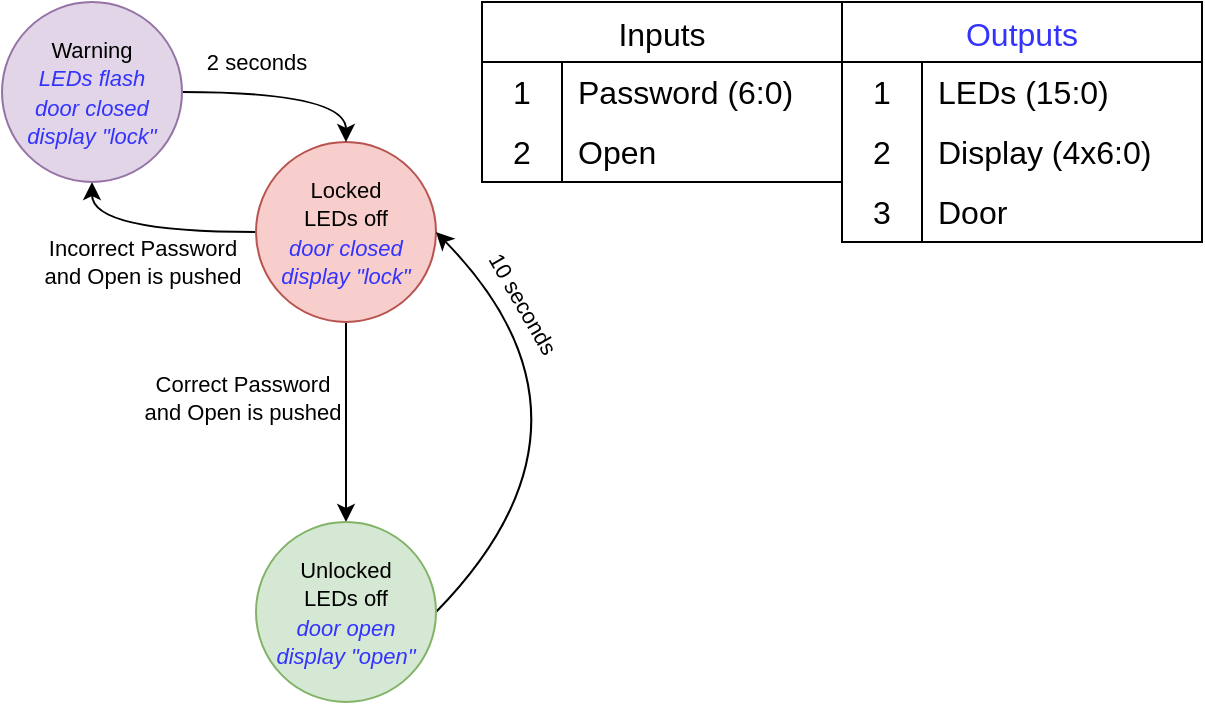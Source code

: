 <mxfile version="20.8.23" type="device"><diagram name="Page-1" id="QXk4Chz5Ii2e5X_SmA9k"><mxGraphModel dx="1434" dy="796" grid="1" gridSize="10" guides="1" tooltips="1" connect="1" arrows="1" fold="1" page="1" pageScale="1" pageWidth="1169" pageHeight="827" math="0" shadow="0"><root><mxCell id="0"/><mxCell id="1" parent="0"/><mxCell id="GgrXjgpDfLeoP0esQsce-41" style="edgeStyle=none;rounded=0;orthogonalLoop=1;jettySize=auto;html=1;exitX=0.5;exitY=1;exitDx=0;exitDy=0;" edge="1" parent="1" source="GgrXjgpDfLeoP0esQsce-29" target="GgrXjgpDfLeoP0esQsce-40"><mxGeometry relative="1" as="geometry"/></mxCell><mxCell id="GgrXjgpDfLeoP0esQsce-42" value="Correct Password &lt;br&gt;and Open is pushed" style="edgeLabel;html=1;align=center;verticalAlign=middle;resizable=0;points=[];" vertex="1" connectable="0" parent="GgrXjgpDfLeoP0esQsce-41"><mxGeometry x="-0.255" y="-2" relative="1" as="geometry"><mxPoint x="-50" as="offset"/></mxGeometry></mxCell><mxCell id="GgrXjgpDfLeoP0esQsce-52" style="edgeStyle=orthogonalEdgeStyle;curved=1;orthogonalLoop=1;jettySize=auto;html=1;exitX=0;exitY=0.5;exitDx=0;exitDy=0;entryX=0.5;entryY=1;entryDx=0;entryDy=0;" edge="1" parent="1" source="GgrXjgpDfLeoP0esQsce-29" target="GgrXjgpDfLeoP0esQsce-51"><mxGeometry relative="1" as="geometry"/></mxCell><mxCell id="GgrXjgpDfLeoP0esQsce-29" value="&lt;font style=&quot;font-size: 11px;&quot;&gt;Locked&lt;br&gt;LEDs off&lt;br&gt;&lt;font color=&quot;#3333ff&quot;&gt;&lt;i&gt;door closed&lt;br&gt;display &quot;lock&quot;&lt;/i&gt;&lt;/font&gt;&lt;/font&gt;" style="ellipse;whiteSpace=wrap;html=1;aspect=fixed;fillColor=#f8cecc;strokeColor=#b85450;" vertex="1" parent="1"><mxGeometry x="487" y="150" width="90" height="90" as="geometry"/></mxCell><mxCell id="GgrXjgpDfLeoP0esQsce-30" value="Inputs" style="shape=table;startSize=30;container=1;collapsible=0;childLayout=tableLayout;fixedRows=1;rowLines=0;fontStyle=0;strokeColor=default;fontSize=16;" vertex="1" parent="1"><mxGeometry x="600" y="80" width="180" height="90" as="geometry"/></mxCell><mxCell id="GgrXjgpDfLeoP0esQsce-31" value="" style="shape=tableRow;horizontal=0;startSize=0;swimlaneHead=0;swimlaneBody=0;top=0;left=0;bottom=0;right=0;collapsible=0;dropTarget=0;fillColor=none;points=[[0,0.5],[1,0.5]];portConstraint=eastwest;strokeColor=inherit;fontSize=16;" vertex="1" parent="GgrXjgpDfLeoP0esQsce-30"><mxGeometry y="30" width="180" height="30" as="geometry"/></mxCell><mxCell id="GgrXjgpDfLeoP0esQsce-32" value="1" style="shape=partialRectangle;html=1;whiteSpace=wrap;connectable=0;fillColor=none;top=0;left=0;bottom=0;right=0;overflow=hidden;pointerEvents=1;strokeColor=inherit;fontSize=16;" vertex="1" parent="GgrXjgpDfLeoP0esQsce-31"><mxGeometry width="40" height="30" as="geometry"><mxRectangle width="40" height="30" as="alternateBounds"/></mxGeometry></mxCell><mxCell id="GgrXjgpDfLeoP0esQsce-33" value="Password (6:0)" style="shape=partialRectangle;html=1;whiteSpace=wrap;connectable=0;fillColor=none;top=0;left=0;bottom=0;right=0;align=left;spacingLeft=6;overflow=hidden;strokeColor=inherit;fontSize=16;" vertex="1" parent="GgrXjgpDfLeoP0esQsce-31"><mxGeometry x="40" width="140" height="30" as="geometry"><mxRectangle width="140" height="30" as="alternateBounds"/></mxGeometry></mxCell><mxCell id="GgrXjgpDfLeoP0esQsce-34" value="" style="shape=tableRow;horizontal=0;startSize=0;swimlaneHead=0;swimlaneBody=0;top=0;left=0;bottom=0;right=0;collapsible=0;dropTarget=0;fillColor=none;points=[[0,0.5],[1,0.5]];portConstraint=eastwest;strokeColor=inherit;fontSize=16;" vertex="1" parent="GgrXjgpDfLeoP0esQsce-30"><mxGeometry y="60" width="180" height="30" as="geometry"/></mxCell><mxCell id="GgrXjgpDfLeoP0esQsce-35" value="2" style="shape=partialRectangle;html=1;whiteSpace=wrap;connectable=0;fillColor=none;top=0;left=0;bottom=0;right=0;overflow=hidden;strokeColor=inherit;fontSize=16;" vertex="1" parent="GgrXjgpDfLeoP0esQsce-34"><mxGeometry width="40" height="30" as="geometry"><mxRectangle width="40" height="30" as="alternateBounds"/></mxGeometry></mxCell><mxCell id="GgrXjgpDfLeoP0esQsce-36" value="Open&amp;nbsp;" style="shape=partialRectangle;html=1;whiteSpace=wrap;connectable=0;fillColor=none;top=0;left=0;bottom=0;right=0;align=left;spacingLeft=6;overflow=hidden;strokeColor=inherit;fontSize=16;" vertex="1" parent="GgrXjgpDfLeoP0esQsce-34"><mxGeometry x="40" width="140" height="30" as="geometry"><mxRectangle width="140" height="30" as="alternateBounds"/></mxGeometry></mxCell><mxCell id="GgrXjgpDfLeoP0esQsce-43" style="edgeStyle=none;orthogonalLoop=1;jettySize=auto;html=1;exitX=1;exitY=0.5;exitDx=0;exitDy=0;entryX=1;entryY=0.5;entryDx=0;entryDy=0;curved=1;" edge="1" parent="1" source="GgrXjgpDfLeoP0esQsce-40" target="GgrXjgpDfLeoP0esQsce-29"><mxGeometry relative="1" as="geometry"><Array as="points"><mxPoint x="670" y="290"/></Array></mxGeometry></mxCell><mxCell id="GgrXjgpDfLeoP0esQsce-44" value="10 seconds" style="edgeLabel;html=1;align=center;verticalAlign=middle;resizable=0;points=[];rotation=60;" vertex="1" connectable="0" parent="GgrXjgpDfLeoP0esQsce-43"><mxGeometry x="0.297" y="12" relative="1" as="geometry"><mxPoint x="-14" y="-40" as="offset"/></mxGeometry></mxCell><mxCell id="GgrXjgpDfLeoP0esQsce-40" value="&lt;font style=&quot;font-size: 11px;&quot;&gt;Unlocked&lt;br&gt;LEDs off&lt;br&gt;&lt;font color=&quot;#3333ff&quot;&gt;&lt;i&gt;door open&lt;br&gt;display &quot;open&quot;&lt;/i&gt;&lt;/font&gt;&lt;/font&gt;" style="ellipse;whiteSpace=wrap;html=1;aspect=fixed;fillColor=#d5e8d4;strokeColor=#82b366;" vertex="1" parent="1"><mxGeometry x="487" y="340" width="90" height="90" as="geometry"/></mxCell><mxCell id="GgrXjgpDfLeoP0esQsce-53" style="edgeStyle=orthogonalEdgeStyle;curved=1;orthogonalLoop=1;jettySize=auto;html=1;exitX=1;exitY=0.5;exitDx=0;exitDy=0;entryX=0.5;entryY=0;entryDx=0;entryDy=0;" edge="1" parent="1" source="GgrXjgpDfLeoP0esQsce-51" target="GgrXjgpDfLeoP0esQsce-29"><mxGeometry relative="1" as="geometry"/></mxCell><mxCell id="GgrXjgpDfLeoP0esQsce-51" value="&lt;font style=&quot;font-size: 11px;&quot;&gt;Warning&lt;br&gt;&lt;font color=&quot;#3333ff&quot;&gt;&lt;i&gt;LEDs flash&lt;br&gt;door closed&lt;br&gt;display &quot;lock&quot;&lt;br&gt;&lt;/i&gt;&lt;/font&gt;&lt;/font&gt;" style="ellipse;whiteSpace=wrap;html=1;aspect=fixed;fillColor=#e1d5e7;strokeColor=#9673a6;" vertex="1" parent="1"><mxGeometry x="360" y="80" width="90" height="90" as="geometry"/></mxCell><mxCell id="GgrXjgpDfLeoP0esQsce-54" value="Outputs" style="shape=table;startSize=30;container=1;collapsible=0;childLayout=tableLayout;fixedRows=1;rowLines=0;fontStyle=0;strokeColor=default;fontSize=16;fontColor=#3333FF;" vertex="1" parent="1"><mxGeometry x="780" y="80" width="180" height="120" as="geometry"/></mxCell><mxCell id="GgrXjgpDfLeoP0esQsce-55" value="" style="shape=tableRow;horizontal=0;startSize=0;swimlaneHead=0;swimlaneBody=0;top=0;left=0;bottom=0;right=0;collapsible=0;dropTarget=0;fillColor=none;points=[[0,0.5],[1,0.5]];portConstraint=eastwest;strokeColor=inherit;fontSize=16;" vertex="1" parent="GgrXjgpDfLeoP0esQsce-54"><mxGeometry y="30" width="180" height="30" as="geometry"/></mxCell><mxCell id="GgrXjgpDfLeoP0esQsce-56" value="1" style="shape=partialRectangle;html=1;whiteSpace=wrap;connectable=0;fillColor=none;top=0;left=0;bottom=0;right=0;overflow=hidden;pointerEvents=1;strokeColor=inherit;fontSize=16;" vertex="1" parent="GgrXjgpDfLeoP0esQsce-55"><mxGeometry width="40" height="30" as="geometry"><mxRectangle width="40" height="30" as="alternateBounds"/></mxGeometry></mxCell><mxCell id="GgrXjgpDfLeoP0esQsce-57" value="LEDs (15:0)" style="shape=partialRectangle;html=1;whiteSpace=wrap;connectable=0;fillColor=none;top=0;left=0;bottom=0;right=0;align=left;spacingLeft=6;overflow=hidden;strokeColor=inherit;fontSize=16;" vertex="1" parent="GgrXjgpDfLeoP0esQsce-55"><mxGeometry x="40" width="140" height="30" as="geometry"><mxRectangle width="140" height="30" as="alternateBounds"/></mxGeometry></mxCell><mxCell id="GgrXjgpDfLeoP0esQsce-58" value="" style="shape=tableRow;horizontal=0;startSize=0;swimlaneHead=0;swimlaneBody=0;top=0;left=0;bottom=0;right=0;collapsible=0;dropTarget=0;fillColor=none;points=[[0,0.5],[1,0.5]];portConstraint=eastwest;strokeColor=inherit;fontSize=16;" vertex="1" parent="GgrXjgpDfLeoP0esQsce-54"><mxGeometry y="60" width="180" height="30" as="geometry"/></mxCell><mxCell id="GgrXjgpDfLeoP0esQsce-59" value="2" style="shape=partialRectangle;html=1;whiteSpace=wrap;connectable=0;fillColor=none;top=0;left=0;bottom=0;right=0;overflow=hidden;strokeColor=inherit;fontSize=16;" vertex="1" parent="GgrXjgpDfLeoP0esQsce-58"><mxGeometry width="40" height="30" as="geometry"><mxRectangle width="40" height="30" as="alternateBounds"/></mxGeometry></mxCell><mxCell id="GgrXjgpDfLeoP0esQsce-60" value="Display (4x6:0)" style="shape=partialRectangle;html=1;whiteSpace=wrap;connectable=0;fillColor=none;top=0;left=0;bottom=0;right=0;align=left;spacingLeft=6;overflow=hidden;strokeColor=inherit;fontSize=16;" vertex="1" parent="GgrXjgpDfLeoP0esQsce-58"><mxGeometry x="40" width="140" height="30" as="geometry"><mxRectangle width="140" height="30" as="alternateBounds"/></mxGeometry></mxCell><mxCell id="GgrXjgpDfLeoP0esQsce-61" value="" style="shape=tableRow;horizontal=0;startSize=0;swimlaneHead=0;swimlaneBody=0;top=0;left=0;bottom=0;right=0;collapsible=0;dropTarget=0;fillColor=none;points=[[0,0.5],[1,0.5]];portConstraint=eastwest;strokeColor=inherit;fontSize=16;" vertex="1" parent="GgrXjgpDfLeoP0esQsce-54"><mxGeometry y="90" width="180" height="30" as="geometry"/></mxCell><mxCell id="GgrXjgpDfLeoP0esQsce-62" value="3" style="shape=partialRectangle;html=1;whiteSpace=wrap;connectable=0;fillColor=none;top=0;left=0;bottom=0;right=0;overflow=hidden;strokeColor=inherit;fontSize=16;" vertex="1" parent="GgrXjgpDfLeoP0esQsce-61"><mxGeometry width="40" height="30" as="geometry"><mxRectangle width="40" height="30" as="alternateBounds"/></mxGeometry></mxCell><mxCell id="GgrXjgpDfLeoP0esQsce-63" value="Door" style="shape=partialRectangle;html=1;whiteSpace=wrap;connectable=0;fillColor=none;top=0;left=0;bottom=0;right=0;align=left;spacingLeft=6;overflow=hidden;strokeColor=inherit;fontSize=16;" vertex="1" parent="GgrXjgpDfLeoP0esQsce-61"><mxGeometry x="40" width="140" height="30" as="geometry"><mxRectangle width="140" height="30" as="alternateBounds"/></mxGeometry></mxCell><mxCell id="GgrXjgpDfLeoP0esQsce-64" value="2 seconds" style="edgeLabel;html=1;align=center;verticalAlign=middle;resizable=0;points=[];rotation=0;" vertex="1" connectable="0" parent="1"><mxGeometry x="487.003" y="109.997" as="geometry"/></mxCell><mxCell id="GgrXjgpDfLeoP0esQsce-65" value="Incorrect Password &lt;br&gt;and Open is pushed" style="edgeLabel;html=1;align=center;verticalAlign=middle;resizable=0;points=[];" vertex="1" connectable="0" parent="1"><mxGeometry x="430" y="210.003" as="geometry"/></mxCell></root></mxGraphModel></diagram></mxfile>